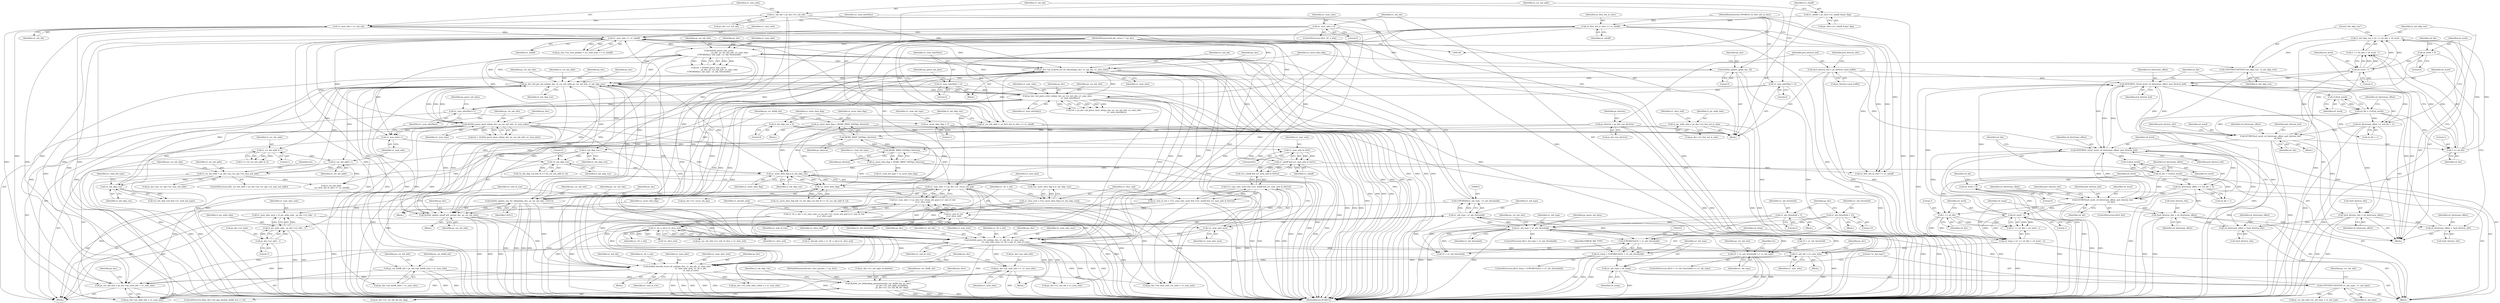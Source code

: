 digraph "0_Android_7950bf47b6944546a0aff11a7184947de9591b51_0@integer" {
"1000328" [label="(Call,ps_cur_deblk_mb = ps_dec->ps_deblk_mbn + u1_num_mbs)"];
"1000325" [label="(Call,u1_num_mbs >> u1_mbaff)"];
"1000254" [label="(Call,u1_num_mbs = u1_mb_idx)"];
"1000249" [label="(Call,u1_mb_idx = ps_dec->u1_mb_idx)"];
"1000756" [label="(Call,ps_dec->pf_mvpred_ref_tfr_nby2mb(ps_dec, u1_mb_idx, u1_num_mbs))"];
"1000680" [label="(Call,ih264d_update_mbaff_left_nnz(ps_dec, ps_cur_mb_info))"];
"1000646" [label="(Call,ih264d_parse_imb_cavlc(\n                                    ps_dec, ps_cur_mb_info, u1_num_mbs,\n (UWORD8)(u1_mb_type - u1_mb_threshold)))"];
"1000411" [label="(Call,ps_dec->pf_get_mb_info(ps_dec, i2_cur_mb_addr, ps_cur_mb_info, i2_mb_skip_run))"];
"1000784" [label="(Call,ih264d_parse_tfr_nmb(ps_dec, u1_mb_idx, u1_num_mbs,\n                                     u1_num_mbs_next, u1_tfr_n_mb, u1_end_of_row))"];
"1000583" [label="(Call,ps_dec->pf_parse_inter_mb(ps_dec, ps_cur_mb_info, u1_num_mbs,\n                                          u1_num_mbsNby2))"];
"1000147" [label="(MethodParameterIn,dec_struct_t * ps_dec)"];
"1000257" [label="(Call,u1_num_mbsNby2 = 0)"];
"1000702" [label="(Call,u1_num_mbsNby2++)"];
"1000760" [label="(Call,u1_num_mbsNby2 = 0)"];
"1000627" [label="(Call,ih264d_parse_ipcm_mb(ps_dec, ps_cur_mb_info, u1_num_mbs))"];
"1000480" [label="(Call,ih264d_update_nnz_for_skipmb(ps_dec, ps_cur_mb_info, CAVLC))"];
"1000815" [label="(Call,u1_mb_idx = u1_num_mbs)"];
"1000812" [label="(Call,u1_num_mbs = 0)"];
"1000798" [label="(Call,ih264d_decode_recon_tfr_nmb(ps_dec, u1_mb_idx, u1_num_mbs,\n                                            u1_num_mbs_next, u1_tfr_n_mb,\n                                            u1_end_of_row))"];
"1000735" [label="(Call,u1_num_mbs == ps_dec->u1_recon_mb_grp)"];
"1000723" [label="(Call,u1_num_mbs & 0x01)"];
"1000700" [label="(Call,u1_num_mbs++)"];
"1000718" [label="(Call,!u1_num_mbs_next)"];
"1000706" [label="(Call,u1_num_mbs_next = i2_pic_wdin_mbs - ps_dec->u2_mbx - 1)"];
"1000708" [label="(Call,i2_pic_wdin_mbs - ps_dec->u2_mbx - 1)"];
"1000162" [label="(Call,i2_pic_wdin_mbs = ps_dec->u2_frm_wd_in_mbs)"];
"1000710" [label="(Call,ps_dec->u2_mbx - 1)"];
"1000745" [label="(Call,u1_tfr_n_mb || u1_slice_end)"];
"1000732" [label="(Call,u1_tfr_n_mb = (u1_num_mbs == ps_dec->u1_recon_mb_grp) || u1_end_of_row\n || u1_slice_end)"];
"1000734" [label="(Call,(u1_num_mbs == ps_dec->u1_recon_mb_grp) || u1_end_of_row\n || u1_slice_end)"];
"1000740" [label="(Call,u1_end_of_row\n || u1_slice_end)"];
"1000715" [label="(Call,u1_end_of_row = (!u1_num_mbs_next) && (!(u1_mbaff && (u1_num_mbs & 0x01))))"];
"1000717" [label="(Call,(!u1_num_mbs_next) && (!(u1_mbaff && (u1_num_mbs & 0x01))))"];
"1000720" [label="(Call,!(u1_mbaff && (u1_num_mbs & 0x01)))"];
"1000721" [label="(Call,u1_mbaff && (u1_num_mbs & 0x01))"];
"1000726" [label="(Call,u1_slice_end = (!(uc_more_data_flag || i2_mb_skip_run)))"];
"1000728" [label="(Call,!(uc_more_data_flag || i2_mb_skip_run))"];
"1000729" [label="(Call,uc_more_data_flag || i2_mb_skip_run)"];
"1000273" [label="(Call,uc_more_data_flag = 1)"];
"1000685" [label="(Call,!uc_more_data_flag)"];
"1000666" [label="(Call,uc_more_data_flag = MORE_RBSP_DATA(ps_bitstrm))"];
"1000668" [label="(Call,MORE_RBSP_DATA(ps_bitstrm))"];
"1000406" [label="(Call,MORE_RBSP_DATA(ps_bitstrm))"];
"1000179" [label="(Call,ps_bitstrm = ps_dec->ps_bitstrm)"];
"1000404" [label="(Call,uc_more_data_flag = MORE_RBSP_DATA(ps_bitstrm))"];
"1000688" [label="(Call,!i2_mb_skip_run)"];
"1000496" [label="(Call,i2_mb_skip_run--)"];
"1000246" [label="(Call,ih264d_update_qp(ps_dec, 0))"];
"1000292" [label="(Call,i2_cur_mb_addr > ps_dec->ps_cur_sps->u2_max_mb_addr)"];
"1000698" [label="(Call,i2_cur_mb_addr++)"];
"1000692" [label="(Call,i2_cur_mb_addr & 1)"];
"1000265" [label="(Call,i2_cur_mb_addr = u2_first_mb_in_slice << u1_mbaff)"];
"1000267" [label="(Call,u2_first_mb_in_slice << u1_mbaff)"];
"1000149" [label="(MethodParameterIn,UWORD16 u2_first_mb_in_slice)"];
"1000260" [label="(Call,u1_mbaff = ps_slice->u1_mbaff_frame_flag)"];
"1000304" [label="(Call,ps_cur_mb_info = ps_dec->ps_nmb_info + u1_num_mbs)"];
"1000791" [label="(Call,ps_dec->ps_nmb_info +=  u1_num_mbs)"];
"1000352" [label="(Call,!i2_mb_skip_run)"];
"1000270" [label="(Call,i2_mb_skip_run = 0)"];
"1000401" [label="(Call,COPYTHECONTEXT(\"mb_skip_run\", i2_mb_skip_run))"];
"1000392" [label="(Call,i2_mb_skip_run = ((1 << u4_ldz) + u4_word - 1))"];
"1000395" [label="(Call,1 << u4_ldz)"];
"1000383" [label="(Call,GETBITS(u4_word, u4_bitstream_offset, pu4_bitstrm_buf,\n                        u4_ldz))"];
"1000377" [label="(Call,u4_word = 0)"];
"1000372" [label="(Call,u4_bitstream_offset += (u4_ldz + 1))"];
"1000368" [label="(Call,u4_ldz = CLZ(u4_word))"];
"1000370" [label="(Call,CLZ(u4_word))"];
"1000364" [label="(Call,NEXTBITS_32(u4_word, u4_bitstream_offset, pu4_bitstrm_buf))"];
"1000545" [label="(Call,u4_word - 1)"];
"1000530" [label="(Call,GETBITS(u4_word, u4_bitstream_offset, pu4_bitstrm_buf,\n                            u4_ldz))"];
"1000525" [label="(Call,u4_word = 0)"];
"1000520" [label="(Call,u4_bitstream_offset += (u4_ldz + 1))"];
"1000516" [label="(Call,u4_ldz = CLZ(u4_word))"];
"1000518" [label="(Call,CLZ(u4_word))"];
"1000512" [label="(Call,NEXTBITS_32(u4_word, u4_bitstream_offset, pu4_bitstrm_buf))"];
"1000398" [label="(Call,u4_word - 1)"];
"1000505" [label="(Call,u4_bitstream_offset = *pu4_bitstrm_ofst)"];
"1000388" [label="(Call,*pu4_bitstrm_ofst = u4_bitstream_offset)"];
"1000535" [label="(Call,*pu4_bitstrm_ofst = u4_bitstream_offset)"];
"1000185" [label="(Call,*pu4_bitstrm_buf = ps_bitstrm->pu4_buffer)"];
"1000358" [label="(Call,u4_bitstream_offset = *pu4_bitstrm_ofst)"];
"1000650" [label="(Call,(UWORD8)(u1_mb_type - u1_mb_threshold))"];
"1000652" [label="(Call,u1_mb_type - u1_mb_threshold)"];
"1000612" [label="(Call,(25 + u1_mb_threshold) == u1_mb_type)"];
"1000570" [label="(Call,u1_mb_type < u1_mb_threshold)"];
"1000561" [label="(Call,COPYTHECONTEXT(\"u1_mb_type\", u1_mb_type))"];
"1000558" [label="(Call,u1_mb_type = u4_temp)"];
"1000549" [label="(Call,u4_temp > (UWORD32)(25 + u1_mb_threshold))"];
"1000539" [label="(Call,u4_temp = ((1 << u4_ldz) + u4_word - 1))"];
"1000542" [label="(Call,1 << u4_ldz)"];
"1000551" [label="(Call,(UWORD32)(25 + u1_mb_threshold))"];
"1000236" [label="(Call,u1_mb_threshold = 23)"];
"1000225" [label="(Call,u1_mb_threshold = 5)"];
"1000422" [label="(Call,ih264d_set_deblocking_parameters(ps_cur_deblk_mb, ps_slice,\n                                             ps_dec->u1_mb_ngbr_availablity,\n                                             ps_dec->u1_cur_mb_fld_dec_flag))"];
"1000786" [label="(Identifier,u1_mb_idx)"];
"1000301" [label="(Identifier,ret)"];
"1000701" [label="(Identifier,u1_num_mbs)"];
"1000698" [label="(Call,i2_cur_mb_addr++)"];
"1000378" [label="(Identifier,u4_word)"];
"1000382" [label="(Block,)"];
"1000496" [label="(Call,i2_mb_skip_run--)"];
"1000257" [label="(Call,u1_num_mbsNby2 = 0)"];
"1000710" [label="(Call,ps_dec->u2_mbx - 1)"];
"1000326" [label="(Identifier,u1_num_mbs)"];
"1000402" [label="(Literal,\"mb_skip_run\")"];
"1000513" [label="(Identifier,u4_word)"];
"1000800" [label="(Identifier,u1_mb_idx)"];
"1000251" [label="(Call,ps_dec->u1_mb_idx)"];
"1000730" [label="(Identifier,uc_more_data_flag)"];
"1000313" [label="(Identifier,ps_dec)"];
"1000690" [label="(Call,0 == (i2_cur_mb_addr & 1))"];
"1000561" [label="(Call,COPYTHECONTEXT(\"u1_mb_type\", u1_mb_type))"];
"1000162" [label="(Call,i2_pic_wdin_mbs = ps_dec->u2_frm_wd_in_mbs)"];
"1000267" [label="(Call,u2_first_mb_in_slice << u1_mbaff)"];
"1000520" [label="(Call,u4_bitstream_offset += (u4_ldz + 1))"];
"1000787" [label="(Identifier,u1_num_mbs)"];
"1000585" [label="(Identifier,ps_cur_mb_info)"];
"1000765" [label="(Identifier,ps_parse_mb_data)"];
"1000483" [label="(Identifier,CAVLC)"];
"1000744" [label="(Identifier,u1_decode_nmb)"];
"1000268" [label="(Identifier,u2_first_mb_in_slice)"];
"1000708" [label="(Call,i2_pic_wdin_mbs - ps_dec->u2_mbx - 1)"];
"1000294" [label="(Call,ps_dec->ps_cur_sps->u2_max_mb_addr)"];
"1000383" [label="(Call,GETBITS(u4_word, u4_bitstream_offset, pu4_bitstrm_buf,\n                        u4_ldz))"];
"1000229" [label="(Block,)"];
"1000649" [label="(Identifier,u1_num_mbs)"];
"1000269" [label="(Identifier,u1_mbaff)"];
"1000547" [label="(Literal,1)"];
"1000255" [label="(Identifier,u1_num_mbs)"];
"1000305" [label="(Identifier,ps_cur_mb_info)"];
"1000566" [label="(Identifier,ps_cur_mb_info)"];
"1000558" [label="(Call,u1_mb_type = u4_temp)"];
"1000684" [label="(Call,!uc_more_data_flag && !i2_mb_skip_run && (0 == (i2_cur_mb_addr & 1)))"];
"1000180" [label="(Identifier,ps_bitstrm)"];
"1000587" [label="(Identifier,u1_num_mbsNby2)"];
"1000517" [label="(Identifier,u4_ldz)"];
"1000740" [label="(Call,u1_end_of_row\n || u1_slice_end)"];
"1000741" [label="(Identifier,u1_end_of_row)"];
"1000370" [label="(Call,CLZ(u4_word))"];
"1000236" [label="(Call,u1_mb_threshold = 23)"];
"1000329" [label="(Identifier,ps_cur_deblk_mb)"];
"1000706" [label="(Call,u1_num_mbs_next = i2_pic_wdin_mbs - ps_dec->u2_mbx - 1)"];
"1000521" [label="(Identifier,u4_bitstream_offset)"];
"1000743" [label="(Call,u1_decode_nmb = u1_tfr_n_mb || u1_slice_end)"];
"1000759" [label="(Identifier,u1_num_mbs)"];
"1000711" [label="(Call,ps_dec->u2_mbx)"];
"1000414" [label="(Identifier,ps_cur_mb_info)"];
"1000416" [label="(ControlStructure,if(ps_dec->u4_app_disable_deblk_frm == 0))"];
"1000798" [label="(Call,ih264d_decode_recon_tfr_nmb(ps_dec, u1_mb_idx, u1_num_mbs,\n                                            u1_num_mbs_next, u1_tfr_n_mb,\n                                            u1_end_of_row))"];
"1000390" [label="(Identifier,pu4_bitstrm_ofst)"];
"1000612" [label="(Call,(25 + u1_mb_threshold) == u1_mb_type)"];
"1000732" [label="(Call,u1_tfr_n_mb = (u1_num_mbs == ps_dec->u1_recon_mb_grp) || u1_end_of_row\n || u1_slice_end)"];
"1000377" [label="(Call,u4_word = 0)"];
"1000404" [label="(Call,uc_more_data_flag = MORE_RBSP_DATA(ps_bitstrm))"];
"1000428" [label="(Call,ps_dec->u1_cur_mb_fld_dec_flag)"];
"1000803" [label="(Identifier,u1_tfr_n_mb)"];
"1000325" [label="(Call,u1_num_mbs >> u1_mbaff)"];
"1000797" [label="(Block,)"];
"1000391" [label="(Identifier,u4_bitstream_offset)"];
"1000292" [label="(Call,i2_cur_mb_addr > ps_dec->ps_cur_sps->u2_max_mb_addr)"];
"1000758" [label="(Identifier,u1_mb_idx)"];
"1000291" [label="(ControlStructure,if(i2_cur_mb_addr > ps_dec->ps_cur_sps->u2_max_mb_addr))"];
"1000681" [label="(Identifier,ps_dec)"];
"1000628" [label="(Identifier,ps_dec)"];
"1000384" [label="(Identifier,u4_word)"];
"1000169" [label="(Identifier,u1_slice_end)"];
"1000481" [label="(Identifier,ps_dec)"];
"1000150" [label="(Block,)"];
"1000805" [label="(Call,ps_dec->u2_total_mbs_coded += u1_num_mbs)"];
"1000543" [label="(Literal,1)"];
"1000351" [label="(Call,(!i2_mb_skip_run) && (!u1_read_mb_type))"];
"1000729" [label="(Call,uc_more_data_flag || i2_mb_skip_run)"];
"1000327" [label="(Identifier,u1_mbaff)"];
"1000506" [label="(Identifier,u4_bitstream_offset)"];
"1000564" [label="(Call,ps_cur_mb_info->u1_mb_type = u1_mb_type)"];
"1000396" [label="(Literal,1)"];
"1000337" [label="(Identifier,ps_cur_mb_info)"];
"1000611" [label="(ControlStructure,if((25 + u1_mb_threshold) == u1_mb_type))"];
"1000778" [label="(Block,)"];
"1000266" [label="(Identifier,i2_cur_mb_addr)"];
"1000784" [label="(Call,ih264d_parse_tfr_nmb(ps_dec, u1_mb_idx, u1_num_mbs,\n                                     u1_num_mbs_next, u1_tfr_n_mb, u1_end_of_row))"];
"1000551" [label="(Call,(UWORD32)(25 + u1_mb_threshold))"];
"1000746" [label="(Identifier,u1_tfr_n_mb)"];
"1000621" [label="(Identifier,ps_cur_mb_info)"];
"1000737" [label="(Call,ps_dec->u1_recon_mb_grp)"];
"1000723" [label="(Call,u1_num_mbs & 0x01)"];
"1000818" [label="(Call,ps_dec->u1_mb_idx = u1_num_mbs)"];
"1000654" [label="(Identifier,u1_mb_threshold)"];
"1000395" [label="(Call,1 << u4_ldz)"];
"1000248" [label="(Literal,0)"];
"1000280" [label="(Call,!u1_slice_end)"];
"1000306" [label="(Call,ps_dec->ps_nmb_info + u1_num_mbs)"];
"1000718" [label="(Call,!u1_num_mbs_next)"];
"1000627" [label="(Call,ih264d_parse_ipcm_mb(ps_dec, ps_cur_mb_info, u1_num_mbs))"];
"1000355" [label="(Identifier,u1_read_mb_type)"];
"1000540" [label="(Identifier,u4_temp)"];
"1000692" [label="(Call,i2_cur_mb_addr & 1)"];
"1000226" [label="(Identifier,u1_mb_threshold)"];
"1000534" [label="(Identifier,u4_ldz)"];
"1000282" [label="(Block,)"];
"1000699" [label="(Identifier,i2_cur_mb_addr)"];
"1000385" [label="(Identifier,u4_bitstream_offset)"];
"1000716" [label="(Identifier,u1_end_of_row)"];
"1000789" [label="(Identifier,u1_tfr_n_mb)"];
"1000415" [label="(Identifier,i2_mb_skip_run)"];
"1000519" [label="(Identifier,u4_word)"];
"1000413" [label="(Identifier,i2_cur_mb_addr)"];
"1000820" [label="(Identifier,ps_dec)"];
"1000685" [label="(Call,!uc_more_data_flag)"];
"1000505" [label="(Call,u4_bitstream_offset = *pu4_bitstrm_ofst)"];
"1000714" [label="(Literal,1)"];
"1000273" [label="(Call,uc_more_data_flag = 1)"];
"1000526" [label="(Identifier,u4_word)"];
"1000181" [label="(Call,ps_dec->ps_bitstrm)"];
"1000562" [label="(Literal,\"u1_mb_type\")"];
"1000304" [label="(Call,ps_cur_mb_info = ps_dec->ps_nmb_info + u1_num_mbs)"];
"1000538" [label="(Identifier,u4_bitstream_offset)"];
"1000179" [label="(Call,ps_bitstrm = ps_dec->ps_bitstrm)"];
"1000801" [label="(Identifier,u1_num_mbs)"];
"1000366" [label="(Identifier,u4_bitstream_offset)"];
"1000227" [label="(Literal,5)"];
"1000703" [label="(Identifier,u1_num_mbsNby2)"];
"1000422" [label="(Call,ih264d_set_deblocking_parameters(ps_cur_deblk_mb, ps_slice,\n                                             ps_dec->u1_mb_ngbr_availablity,\n                                             ps_dec->u1_cur_mb_fld_dec_flag))"];
"1000525" [label="(Call,u4_word = 0)"];
"1000757" [label="(Identifier,ps_dec)"];
"1000727" [label="(Identifier,u1_slice_end)"];
"1000810" [label="(ControlStructure,if(u1_tfr_n_mb))"];
"1000728" [label="(Call,!(uc_more_data_flag || i2_mb_skip_run))"];
"1000735" [label="(Call,u1_num_mbs == ps_dec->u1_recon_mb_grp)"];
"1000736" [label="(Identifier,u1_num_mbs)"];
"1000691" [label="(Literal,0)"];
"1000652" [label="(Call,u1_mb_type - u1_mb_threshold)"];
"1000537" [label="(Identifier,pu4_bitstrm_ofst)"];
"1000533" [label="(Identifier,pu4_bitstrm_buf)"];
"1000388" [label="(Call,*pu4_bitstrm_ofst = u4_bitstream_offset)"];
"1000389" [label="(Call,*pu4_bitstrm_ofst)"];
"1000680" [label="(Call,ih264d_update_mbaff_left_nnz(ps_dec, ps_cur_mb_info))"];
"1000330" [label="(Call,ps_dec->ps_deblk_mbn + u1_num_mbs)"];
"1000559" [label="(Identifier,u1_mb_type)"];
"1000725" [label="(Literal,0x01)"];
"1000381" [label="(Identifier,u4_ldz)"];
"1000482" [label="(Identifier,ps_cur_mb_info)"];
"1000386" [label="(Identifier,pu4_bitstrm_buf)"];
"1000586" [label="(Identifier,u1_num_mbs)"];
"1000406" [label="(Call,MORE_RBSP_DATA(ps_bitstrm))"];
"1000408" [label="(Call,u1_read_mb_type = uc_more_data_flag)"];
"1000164" [label="(Call,ps_dec->u2_frm_wd_in_mbs)"];
"1000804" [label="(Identifier,u1_end_of_row)"];
"1000261" [label="(Identifier,u1_mbaff)"];
"1000541" [label="(Call,(1 << u4_ldz) + u4_word - 1)"];
"1000516" [label="(Call,u4_ldz = CLZ(u4_word))"];
"1000733" [label="(Identifier,u1_tfr_n_mb)"];
"1000397" [label="(Identifier,u4_ldz)"];
"1000791" [label="(Call,ps_dec->ps_nmb_info +=  u1_num_mbs)"];
"1000724" [label="(Identifier,u1_num_mbs)"];
"1000648" [label="(Identifier,ps_cur_mb_info)"];
"1000225" [label="(Call,u1_mb_threshold = 5)"];
"1000814" [label="(Literal,0)"];
"1000807" [label="(Identifier,ps_dec)"];
"1000577" [label="(Identifier,ps_cur_mb_info)"];
"1000432" [label="(Identifier,i2_mb_skip_run)"];
"1000581" [label="(Call,ret = ps_dec->pf_parse_inter_mb(ps_dec, ps_cur_mb_info, u1_num_mbs,\n                                          u1_num_mbsNby2))"];
"1000687" [label="(Call,!i2_mb_skip_run && (0 == (i2_cur_mb_addr & 1)))"];
"1000400" [label="(Literal,1)"];
"1000783" [label="(Block,)"];
"1000666" [label="(Call,uc_more_data_flag = MORE_RBSP_DATA(ps_bitstrm))"];
"1000371" [label="(Identifier,u4_word)"];
"1000653" [label="(Identifier,u1_mb_type)"];
"1000795" [label="(Identifier,u1_num_mbs)"];
"1000571" [label="(Identifier,u1_mb_type)"];
"1000686" [label="(Identifier,uc_more_data_flag)"];
"1000536" [label="(Call,*pu4_bitstrm_ofst)"];
"1000668" [label="(Call,MORE_RBSP_DATA(ps_bitstrm))"];
"1000747" [label="(Identifier,u1_slice_end)"];
"1000616" [label="(Identifier,u1_mb_type)"];
"1000387" [label="(Identifier,u4_ldz)"];
"1000148" [label="(MethodParameterIn,dec_slice_params_t * ps_slice)"];
"1000321" [label="(Call,ps_dec->u4_num_pmbair = (u1_num_mbs >> u1_mbaff))"];
"1000785" [label="(Identifier,ps_dec)"];
"1000328" [label="(Call,ps_cur_deblk_mb = ps_dec->ps_deblk_mbn + u1_num_mbs)"];
"1000702" [label="(Call,u1_num_mbsNby2++)"];
"1000693" [label="(Identifier,i2_cur_mb_addr)"];
"1000707" [label="(Identifier,u1_num_mbs_next)"];
"1000742" [label="(Identifier,u1_slice_end)"];
"1000392" [label="(Call,i2_mb_skip_run = ((1 << u4_ldz) + u4_word - 1))"];
"1000715" [label="(Call,u1_end_of_row = (!u1_num_mbs_next) && (!(u1_mbaff && (u1_num_mbs & 0x01))))"];
"1000812" [label="(Call,u1_num_mbs = 0)"];
"1000374" [label="(Call,u4_ldz + 1)"];
"1000272" [label="(Literal,0)"];
"1000667" [label="(Identifier,uc_more_data_flag)"];
"1000682" [label="(Identifier,ps_cur_mb_info)"];
"1000373" [label="(Identifier,u4_bitstream_offset)"];
"1000262" [label="(Call,ps_slice->u1_mbaff_frame_flag)"];
"1000788" [label="(Identifier,u1_num_mbs_next)"];
"1000259" [label="(Literal,0)"];
"1000379" [label="(Literal,0)"];
"1000360" [label="(Call,*pu4_bitstrm_ofst)"];
"1000237" [label="(Identifier,u1_mb_threshold)"];
"1000260" [label="(Call,u1_mbaff = ps_slice->u1_mbaff_frame_flag)"];
"1000411" [label="(Call,ps_dec->pf_get_mb_info(ps_dec, i2_cur_mb_addr, ps_cur_mb_info, i2_mb_skip_run))"];
"1000425" [label="(Call,ps_dec->u1_mb_ngbr_availablity)"];
"1000518" [label="(Call,CLZ(u4_word))"];
"1000539" [label="(Call,u4_temp = ((1 << u4_ldz) + u4_word - 1))"];
"1000433" [label="(Block,)"];
"1000646" [label="(Call,ih264d_parse_imb_cavlc(\n                                    ps_dec, ps_cur_mb_info, u1_num_mbs,\n (UWORD8)(u1_mb_type - u1_mb_threshold)))"];
"1000792" [label="(Call,ps_dec->ps_nmb_info)"];
"1000423" [label="(Identifier,ps_cur_deblk_mb)"];
"1000645" [label="(Identifier,ret)"];
"1000497" [label="(Identifier,i2_mb_skip_run)"];
"1000163" [label="(Identifier,i2_pic_wdin_mbs)"];
"1000246" [label="(Call,ih264d_update_qp(ps_dec, 0))"];
"1000514" [label="(Identifier,u4_bitstream_offset)"];
"1000192" [label="(Identifier,pu4_bitstrm_ofst)"];
"1000399" [label="(Identifier,u4_word)"];
"1000254" [label="(Call,u1_num_mbs = u1_mb_idx)"];
"1000250" [label="(Identifier,u1_mb_idx)"];
"1000412" [label="(Identifier,ps_dec)"];
"1000247" [label="(Identifier,ps_dec)"];
"1000530" [label="(Call,GETBITS(u4_word, u4_bitstream_offset, pu4_bitstrm_buf,\n                            u4_ldz))"];
"1000353" [label="(Identifier,i2_mb_skip_run)"];
"1000544" [label="(Identifier,u4_ldz)"];
"1000499" [label="(Block,)"];
"1000583" [label="(Call,ps_dec->pf_parse_inter_mb(ps_dec, ps_cur_mb_info, u1_num_mbs,\n                                          u1_num_mbsNby2))"];
"1000398" [label="(Call,u4_word - 1)"];
"1000722" [label="(Identifier,u1_mbaff)"];
"1000271" [label="(Identifier,i2_mb_skip_run)"];
"1000372" [label="(Call,u4_bitstream_offset += (u4_ldz + 1))"];
"1000756" [label="(Call,ps_dec->pf_mvpred_ref_tfr_nby2mb(ps_dec, u1_mb_idx, u1_num_mbs))"];
"1000679" [label="(Block,)"];
"1000700" [label="(Call,u1_num_mbs++)"];
"1000569" [label="(ControlStructure,if(u1_mb_type < u1_mb_threshold))"];
"1000352" [label="(Call,!i2_mb_skip_run)"];
"1000187" [label="(Call,ps_bitstrm->pu4_buffer)"];
"1000721" [label="(Call,u1_mbaff && (u1_num_mbs & 0x01))"];
"1000748" [label="(Call,ps_cur_mb_info->u1_end_of_slice = u1_slice_end)"];
"1000755" [label="(Block,)"];
"1000480" [label="(Call,ih264d_update_nnz_for_skipmb(ps_dec, ps_cur_mb_info, CAVLC))"];
"1000549" [label="(Call,u4_temp > (UWORD32)(25 + u1_mb_threshold))"];
"1000570" [label="(Call,u1_mb_type < u1_mb_threshold)"];
"1000688" [label="(Call,!i2_mb_skip_run)"];
"1000717" [label="(Call,(!u1_num_mbs_next) && (!(u1_mbaff && (u1_num_mbs & 0x01))))"];
"1000647" [label="(Identifier,ps_dec)"];
"1000793" [label="(Identifier,ps_dec)"];
"1000277" [label="(Identifier,u1_read_mb_type)"];
"1000218" [label="(Block,)"];
"1000275" [label="(Literal,1)"];
"1000369" [label="(Identifier,u4_ldz)"];
"1000815" [label="(Call,u1_mb_idx = u1_num_mbs)"];
"1000365" [label="(Identifier,u4_word)"];
"1000258" [label="(Identifier,u1_num_mbsNby2)"];
"1000507" [label="(Call,*pu4_bitstrm_ofst)"];
"1000731" [label="(Identifier,i2_mb_skip_run)"];
"1000311" [label="(Call,ps_dec->u4_num_mbs_cur_nmb = u1_num_mbs)"];
"1000625" [label="(Call,ret = ih264d_parse_ipcm_mb(ps_dec, ps_cur_mb_info, u1_num_mbs))"];
"1000368" [label="(Call,u4_ldz = CLZ(u4_word))"];
"1000563" [label="(Identifier,u1_mb_type)"];
"1000238" [label="(Literal,23)"];
"1000293" [label="(Identifier,i2_cur_mb_addr)"];
"1000249" [label="(Call,u1_mb_idx = ps_dec->u1_mb_idx)"];
"1000515" [label="(Identifier,pu4_bitstrm_buf)"];
"1000529" [label="(Identifier,u4_ldz)"];
"1000185" [label="(Call,*pu4_bitstrm_buf = ps_bitstrm->pu4_buffer)"];
"1000527" [label="(Literal,0)"];
"1000650" [label="(Call,(UWORD8)(u1_mb_type - u1_mb_threshold))"];
"1000550" [label="(Identifier,u4_temp)"];
"1000790" [label="(Identifier,u1_end_of_row)"];
"1000720" [label="(Call,!(u1_mbaff && (u1_num_mbs & 0x01)))"];
"1000358" [label="(Call,u4_bitstream_offset = *pu4_bitstrm_ofst)"];
"1000572" [label="(Identifier,u1_mb_threshold)"];
"1000672" [label="(Identifier,ps_cur_deblk_mb)"];
"1000265" [label="(Call,i2_cur_mb_addr = u2_first_mb_in_slice << u1_mbaff)"];
"1000356" [label="(Block,)"];
"1000487" [label="(Identifier,ps_cur_mb_info)"];
"1000424" [label="(Identifier,ps_slice)"];
"1000694" [label="(Literal,1)"];
"1000553" [label="(Call,25 + u1_mb_threshold)"];
"1000836" [label="(Call,u2_first_mb_in_slice << u1_mbaff)"];
"1000760" [label="(Call,u1_num_mbsNby2 = 0)"];
"1000419" [label="(Identifier,ps_dec)"];
"1000705" [label="(Identifier,ps_parse_mb_data)"];
"1000761" [label="(Identifier,u1_num_mbsNby2)"];
"1000817" [label="(Identifier,u1_num_mbs)"];
"1000802" [label="(Identifier,u1_num_mbs_next)"];
"1000407" [label="(Identifier,ps_bitstrm)"];
"1000745" [label="(Call,u1_tfr_n_mb || u1_slice_end)"];
"1000147" [label="(MethodParameterIn,dec_struct_t * ps_dec)"];
"1000512" [label="(Call,NEXTBITS_32(u4_word, u4_bitstream_offset, pu4_bitstrm_buf))"];
"1000270" [label="(Call,i2_mb_skip_run = 0)"];
"1000531" [label="(Identifier,u4_word)"];
"1000503" [label="(Block,)"];
"1000813" [label="(Identifier,u1_num_mbs)"];
"1000603" [label="(Identifier,ps_parse_mb_data)"];
"1000799" [label="(Identifier,ps_dec)"];
"1000409" [label="(Identifier,u1_read_mb_type)"];
"1000542" [label="(Call,1 << u4_ldz)"];
"1000274" [label="(Identifier,uc_more_data_flag)"];
"1000403" [label="(Identifier,i2_mb_skip_run)"];
"1000841" [label="(MethodReturn,WORD32)"];
"1000256" [label="(Identifier,u1_mb_idx)"];
"1000689" [label="(Identifier,i2_mb_skip_run)"];
"1000394" [label="(Call,(1 << u4_ldz) + u4_word - 1)"];
"1000393" [label="(Identifier,i2_mb_skip_run)"];
"1000528" [label="(ControlStructure,if(u4_ldz))"];
"1000401" [label="(Call,COPYTHECONTEXT(\"mb_skip_run\", i2_mb_skip_run))"];
"1000359" [label="(Identifier,u4_bitstream_offset)"];
"1000560" [label="(Identifier,u4_temp)"];
"1000719" [label="(Identifier,u1_num_mbs_next)"];
"1000734" [label="(Call,(u1_num_mbs == ps_dec->u1_recon_mb_grp) || u1_end_of_row\n || u1_slice_end)"];
"1000545" [label="(Call,u4_word - 1)"];
"1000629" [label="(Identifier,ps_cur_mb_info)"];
"1000557" [label="(Identifier,ERROR_MB_TYPE)"];
"1000535" [label="(Call,*pu4_bitstrm_ofst = u4_bitstream_offset)"];
"1000546" [label="(Identifier,u4_word)"];
"1000644" [label="(Call,ret = ih264d_parse_imb_cavlc(\n                                    ps_dec, ps_cur_mb_info, u1_num_mbs,\n (UWORD8)(u1_mb_type - u1_mb_threshold)))"];
"1000709" [label="(Identifier,i2_pic_wdin_mbs)"];
"1000186" [label="(Identifier,pu4_bitstrm_buf)"];
"1000834" [label="(Call,i2_cur_mb_addr\n - (u2_first_mb_in_slice << u1_mbaff))"];
"1000669" [label="(Identifier,ps_bitstrm)"];
"1000405" [label="(Identifier,uc_more_data_flag)"];
"1000241" [label="(Identifier,ps_dec)"];
"1000613" [label="(Call,25 + u1_mb_threshold)"];
"1000584" [label="(Identifier,ps_dec)"];
"1000149" [label="(MethodParameterIn,UWORD16 u2_first_mb_in_slice)"];
"1000726" [label="(Call,u1_slice_end = (!(uc_more_data_flag || i2_mb_skip_run)))"];
"1000548" [label="(ControlStructure,if(u4_temp > (UWORD32)(25 + u1_mb_threshold)))"];
"1000816" [label="(Identifier,u1_mb_idx)"];
"1000367" [label="(Identifier,pu4_bitstrm_buf)"];
"1000532" [label="(Identifier,u4_bitstream_offset)"];
"1000762" [label="(Literal,0)"];
"1000630" [label="(Identifier,u1_num_mbs)"];
"1000522" [label="(Call,u4_ldz + 1)"];
"1000364" [label="(Call,NEXTBITS_32(u4_word, u4_bitstream_offset, pu4_bitstrm_buf))"];
"1000328" -> "1000282"  [label="AST: "];
"1000328" -> "1000330"  [label="CFG: "];
"1000329" -> "1000328"  [label="AST: "];
"1000330" -> "1000328"  [label="AST: "];
"1000337" -> "1000328"  [label="CFG: "];
"1000328" -> "1000841"  [label="DDG: "];
"1000328" -> "1000841"  [label="DDG: "];
"1000325" -> "1000328"  [label="DDG: "];
"1000328" -> "1000422"  [label="DDG: "];
"1000325" -> "1000321"  [label="AST: "];
"1000325" -> "1000327"  [label="CFG: "];
"1000326" -> "1000325"  [label="AST: "];
"1000327" -> "1000325"  [label="AST: "];
"1000321" -> "1000325"  [label="CFG: "];
"1000325" -> "1000841"  [label="DDG: "];
"1000325" -> "1000321"  [label="DDG: "];
"1000325" -> "1000321"  [label="DDG: "];
"1000254" -> "1000325"  [label="DDG: "];
"1000756" -> "1000325"  [label="DDG: "];
"1000735" -> "1000325"  [label="DDG: "];
"1000812" -> "1000325"  [label="DDG: "];
"1000798" -> "1000325"  [label="DDG: "];
"1000784" -> "1000325"  [label="DDG: "];
"1000267" -> "1000325"  [label="DDG: "];
"1000721" -> "1000325"  [label="DDG: "];
"1000325" -> "1000330"  [label="DDG: "];
"1000325" -> "1000583"  [label="DDG: "];
"1000325" -> "1000627"  [label="DDG: "];
"1000325" -> "1000646"  [label="DDG: "];
"1000325" -> "1000700"  [label="DDG: "];
"1000325" -> "1000721"  [label="DDG: "];
"1000325" -> "1000836"  [label="DDG: "];
"1000254" -> "1000150"  [label="AST: "];
"1000254" -> "1000256"  [label="CFG: "];
"1000255" -> "1000254"  [label="AST: "];
"1000256" -> "1000254"  [label="AST: "];
"1000258" -> "1000254"  [label="CFG: "];
"1000254" -> "1000841"  [label="DDG: "];
"1000254" -> "1000841"  [label="DDG: "];
"1000249" -> "1000254"  [label="DDG: "];
"1000254" -> "1000304"  [label="DDG: "];
"1000254" -> "1000306"  [label="DDG: "];
"1000254" -> "1000311"  [label="DDG: "];
"1000249" -> "1000150"  [label="AST: "];
"1000249" -> "1000251"  [label="CFG: "];
"1000250" -> "1000249"  [label="AST: "];
"1000251" -> "1000249"  [label="AST: "];
"1000255" -> "1000249"  [label="CFG: "];
"1000249" -> "1000841"  [label="DDG: "];
"1000249" -> "1000756"  [label="DDG: "];
"1000249" -> "1000784"  [label="DDG: "];
"1000249" -> "1000798"  [label="DDG: "];
"1000756" -> "1000755"  [label="AST: "];
"1000756" -> "1000759"  [label="CFG: "];
"1000757" -> "1000756"  [label="AST: "];
"1000758" -> "1000756"  [label="AST: "];
"1000759" -> "1000756"  [label="AST: "];
"1000761" -> "1000756"  [label="CFG: "];
"1000756" -> "1000841"  [label="DDG: "];
"1000756" -> "1000841"  [label="DDG: "];
"1000756" -> "1000841"  [label="DDG: "];
"1000756" -> "1000841"  [label="DDG: "];
"1000756" -> "1000304"  [label="DDG: "];
"1000756" -> "1000306"  [label="DDG: "];
"1000756" -> "1000311"  [label="DDG: "];
"1000756" -> "1000411"  [label="DDG: "];
"1000680" -> "1000756"  [label="DDG: "];
"1000646" -> "1000756"  [label="DDG: "];
"1000583" -> "1000756"  [label="DDG: "];
"1000627" -> "1000756"  [label="DDG: "];
"1000480" -> "1000756"  [label="DDG: "];
"1000147" -> "1000756"  [label="DDG: "];
"1000815" -> "1000756"  [label="DDG: "];
"1000735" -> "1000756"  [label="DDG: "];
"1000756" -> "1000784"  [label="DDG: "];
"1000756" -> "1000784"  [label="DDG: "];
"1000756" -> "1000784"  [label="DDG: "];
"1000756" -> "1000798"  [label="DDG: "];
"1000756" -> "1000798"  [label="DDG: "];
"1000756" -> "1000798"  [label="DDG: "];
"1000680" -> "1000679"  [label="AST: "];
"1000680" -> "1000682"  [label="CFG: "];
"1000681" -> "1000680"  [label="AST: "];
"1000682" -> "1000680"  [label="AST: "];
"1000686" -> "1000680"  [label="CFG: "];
"1000680" -> "1000841"  [label="DDG: "];
"1000680" -> "1000841"  [label="DDG: "];
"1000680" -> "1000841"  [label="DDG: "];
"1000680" -> "1000411"  [label="DDG: "];
"1000646" -> "1000680"  [label="DDG: "];
"1000646" -> "1000680"  [label="DDG: "];
"1000583" -> "1000680"  [label="DDG: "];
"1000583" -> "1000680"  [label="DDG: "];
"1000627" -> "1000680"  [label="DDG: "];
"1000627" -> "1000680"  [label="DDG: "];
"1000480" -> "1000680"  [label="DDG: "];
"1000480" -> "1000680"  [label="DDG: "];
"1000147" -> "1000680"  [label="DDG: "];
"1000680" -> "1000784"  [label="DDG: "];
"1000680" -> "1000798"  [label="DDG: "];
"1000646" -> "1000644"  [label="AST: "];
"1000646" -> "1000650"  [label="CFG: "];
"1000647" -> "1000646"  [label="AST: "];
"1000648" -> "1000646"  [label="AST: "];
"1000649" -> "1000646"  [label="AST: "];
"1000650" -> "1000646"  [label="AST: "];
"1000644" -> "1000646"  [label="CFG: "];
"1000646" -> "1000841"  [label="DDG: "];
"1000646" -> "1000841"  [label="DDG: "];
"1000646" -> "1000841"  [label="DDG: "];
"1000646" -> "1000841"  [label="DDG: "];
"1000646" -> "1000411"  [label="DDG: "];
"1000646" -> "1000644"  [label="DDG: "];
"1000646" -> "1000644"  [label="DDG: "];
"1000646" -> "1000644"  [label="DDG: "];
"1000646" -> "1000644"  [label="DDG: "];
"1000411" -> "1000646"  [label="DDG: "];
"1000411" -> "1000646"  [label="DDG: "];
"1000147" -> "1000646"  [label="DDG: "];
"1000650" -> "1000646"  [label="DDG: "];
"1000646" -> "1000700"  [label="DDG: "];
"1000646" -> "1000784"  [label="DDG: "];
"1000646" -> "1000798"  [label="DDG: "];
"1000411" -> "1000282"  [label="AST: "];
"1000411" -> "1000415"  [label="CFG: "];
"1000412" -> "1000411"  [label="AST: "];
"1000413" -> "1000411"  [label="AST: "];
"1000414" -> "1000411"  [label="AST: "];
"1000415" -> "1000411"  [label="AST: "];
"1000419" -> "1000411"  [label="CFG: "];
"1000411" -> "1000841"  [label="DDG: "];
"1000411" -> "1000841"  [label="DDG: "];
"1000411" -> "1000841"  [label="DDG: "];
"1000411" -> "1000841"  [label="DDG: "];
"1000411" -> "1000841"  [label="DDG: "];
"1000784" -> "1000411"  [label="DDG: "];
"1000583" -> "1000411"  [label="DDG: "];
"1000627" -> "1000411"  [label="DDG: "];
"1000798" -> "1000411"  [label="DDG: "];
"1000480" -> "1000411"  [label="DDG: "];
"1000246" -> "1000411"  [label="DDG: "];
"1000147" -> "1000411"  [label="DDG: "];
"1000292" -> "1000411"  [label="DDG: "];
"1000304" -> "1000411"  [label="DDG: "];
"1000352" -> "1000411"  [label="DDG: "];
"1000401" -> "1000411"  [label="DDG: "];
"1000411" -> "1000480"  [label="DDG: "];
"1000411" -> "1000480"  [label="DDG: "];
"1000411" -> "1000496"  [label="DDG: "];
"1000411" -> "1000583"  [label="DDG: "];
"1000411" -> "1000583"  [label="DDG: "];
"1000411" -> "1000627"  [label="DDG: "];
"1000411" -> "1000627"  [label="DDG: "];
"1000411" -> "1000688"  [label="DDG: "];
"1000411" -> "1000692"  [label="DDG: "];
"1000411" -> "1000698"  [label="DDG: "];
"1000411" -> "1000729"  [label="DDG: "];
"1000784" -> "1000783"  [label="AST: "];
"1000784" -> "1000790"  [label="CFG: "];
"1000785" -> "1000784"  [label="AST: "];
"1000786" -> "1000784"  [label="AST: "];
"1000787" -> "1000784"  [label="AST: "];
"1000788" -> "1000784"  [label="AST: "];
"1000789" -> "1000784"  [label="AST: "];
"1000790" -> "1000784"  [label="AST: "];
"1000793" -> "1000784"  [label="CFG: "];
"1000784" -> "1000841"  [label="DDG: "];
"1000784" -> "1000841"  [label="DDG: "];
"1000784" -> "1000841"  [label="DDG: "];
"1000784" -> "1000841"  [label="DDG: "];
"1000784" -> "1000841"  [label="DDG: "];
"1000784" -> "1000304"  [label="DDG: "];
"1000784" -> "1000306"  [label="DDG: "];
"1000784" -> "1000311"  [label="DDG: "];
"1000583" -> "1000784"  [label="DDG: "];
"1000627" -> "1000784"  [label="DDG: "];
"1000480" -> "1000784"  [label="DDG: "];
"1000147" -> "1000784"  [label="DDG: "];
"1000815" -> "1000784"  [label="DDG: "];
"1000735" -> "1000784"  [label="DDG: "];
"1000718" -> "1000784"  [label="DDG: "];
"1000745" -> "1000784"  [label="DDG: "];
"1000715" -> "1000784"  [label="DDG: "];
"1000740" -> "1000784"  [label="DDG: "];
"1000784" -> "1000791"  [label="DDG: "];
"1000784" -> "1000805"  [label="DDG: "];
"1000784" -> "1000815"  [label="DDG: "];
"1000784" -> "1000818"  [label="DDG: "];
"1000583" -> "1000581"  [label="AST: "];
"1000583" -> "1000587"  [label="CFG: "];
"1000584" -> "1000583"  [label="AST: "];
"1000585" -> "1000583"  [label="AST: "];
"1000586" -> "1000583"  [label="AST: "];
"1000587" -> "1000583"  [label="AST: "];
"1000581" -> "1000583"  [label="CFG: "];
"1000583" -> "1000841"  [label="DDG: "];
"1000583" -> "1000841"  [label="DDG: "];
"1000583" -> "1000841"  [label="DDG: "];
"1000583" -> "1000841"  [label="DDG: "];
"1000583" -> "1000581"  [label="DDG: "];
"1000583" -> "1000581"  [label="DDG: "];
"1000583" -> "1000581"  [label="DDG: "];
"1000583" -> "1000581"  [label="DDG: "];
"1000147" -> "1000583"  [label="DDG: "];
"1000257" -> "1000583"  [label="DDG: "];
"1000702" -> "1000583"  [label="DDG: "];
"1000760" -> "1000583"  [label="DDG: "];
"1000583" -> "1000700"  [label="DDG: "];
"1000583" -> "1000702"  [label="DDG: "];
"1000583" -> "1000798"  [label="DDG: "];
"1000147" -> "1000146"  [label="AST: "];
"1000147" -> "1000841"  [label="DDG: "];
"1000147" -> "1000246"  [label="DDG: "];
"1000147" -> "1000480"  [label="DDG: "];
"1000147" -> "1000627"  [label="DDG: "];
"1000147" -> "1000798"  [label="DDG: "];
"1000257" -> "1000150"  [label="AST: "];
"1000257" -> "1000259"  [label="CFG: "];
"1000258" -> "1000257"  [label="AST: "];
"1000259" -> "1000257"  [label="AST: "];
"1000261" -> "1000257"  [label="CFG: "];
"1000257" -> "1000841"  [label="DDG: "];
"1000257" -> "1000702"  [label="DDG: "];
"1000702" -> "1000282"  [label="AST: "];
"1000702" -> "1000703"  [label="CFG: "];
"1000703" -> "1000702"  [label="AST: "];
"1000705" -> "1000702"  [label="CFG: "];
"1000702" -> "1000841"  [label="DDG: "];
"1000760" -> "1000702"  [label="DDG: "];
"1000760" -> "1000755"  [label="AST: "];
"1000760" -> "1000762"  [label="CFG: "];
"1000761" -> "1000760"  [label="AST: "];
"1000762" -> "1000760"  [label="AST: "];
"1000765" -> "1000760"  [label="CFG: "];
"1000760" -> "1000841"  [label="DDG: "];
"1000627" -> "1000625"  [label="AST: "];
"1000627" -> "1000630"  [label="CFG: "];
"1000628" -> "1000627"  [label="AST: "];
"1000629" -> "1000627"  [label="AST: "];
"1000630" -> "1000627"  [label="AST: "];
"1000625" -> "1000627"  [label="CFG: "];
"1000627" -> "1000841"  [label="DDG: "];
"1000627" -> "1000841"  [label="DDG: "];
"1000627" -> "1000841"  [label="DDG: "];
"1000627" -> "1000625"  [label="DDG: "];
"1000627" -> "1000625"  [label="DDG: "];
"1000627" -> "1000625"  [label="DDG: "];
"1000627" -> "1000700"  [label="DDG: "];
"1000627" -> "1000798"  [label="DDG: "];
"1000480" -> "1000433"  [label="AST: "];
"1000480" -> "1000483"  [label="CFG: "];
"1000481" -> "1000480"  [label="AST: "];
"1000482" -> "1000480"  [label="AST: "];
"1000483" -> "1000480"  [label="AST: "];
"1000487" -> "1000480"  [label="CFG: "];
"1000480" -> "1000841"  [label="DDG: "];
"1000480" -> "1000841"  [label="DDG: "];
"1000480" -> "1000841"  [label="DDG: "];
"1000480" -> "1000841"  [label="DDG: "];
"1000480" -> "1000798"  [label="DDG: "];
"1000815" -> "1000778"  [label="AST: "];
"1000815" -> "1000817"  [label="CFG: "];
"1000816" -> "1000815"  [label="AST: "];
"1000817" -> "1000815"  [label="AST: "];
"1000820" -> "1000815"  [label="CFG: "];
"1000815" -> "1000841"  [label="DDG: "];
"1000815" -> "1000798"  [label="DDG: "];
"1000812" -> "1000815"  [label="DDG: "];
"1000798" -> "1000815"  [label="DDG: "];
"1000812" -> "1000810"  [label="AST: "];
"1000812" -> "1000814"  [label="CFG: "];
"1000813" -> "1000812"  [label="AST: "];
"1000814" -> "1000812"  [label="AST: "];
"1000816" -> "1000812"  [label="CFG: "];
"1000812" -> "1000304"  [label="DDG: "];
"1000812" -> "1000306"  [label="DDG: "];
"1000812" -> "1000311"  [label="DDG: "];
"1000812" -> "1000818"  [label="DDG: "];
"1000798" -> "1000797"  [label="AST: "];
"1000798" -> "1000804"  [label="CFG: "];
"1000799" -> "1000798"  [label="AST: "];
"1000800" -> "1000798"  [label="AST: "];
"1000801" -> "1000798"  [label="AST: "];
"1000802" -> "1000798"  [label="AST: "];
"1000803" -> "1000798"  [label="AST: "];
"1000804" -> "1000798"  [label="AST: "];
"1000807" -> "1000798"  [label="CFG: "];
"1000798" -> "1000841"  [label="DDG: "];
"1000798" -> "1000841"  [label="DDG: "];
"1000798" -> "1000841"  [label="DDG: "];
"1000798" -> "1000841"  [label="DDG: "];
"1000798" -> "1000841"  [label="DDG: "];
"1000798" -> "1000304"  [label="DDG: "];
"1000798" -> "1000306"  [label="DDG: "];
"1000798" -> "1000311"  [label="DDG: "];
"1000735" -> "1000798"  [label="DDG: "];
"1000718" -> "1000798"  [label="DDG: "];
"1000745" -> "1000798"  [label="DDG: "];
"1000715" -> "1000798"  [label="DDG: "];
"1000740" -> "1000798"  [label="DDG: "];
"1000798" -> "1000805"  [label="DDG: "];
"1000798" -> "1000818"  [label="DDG: "];
"1000735" -> "1000734"  [label="AST: "];
"1000735" -> "1000737"  [label="CFG: "];
"1000736" -> "1000735"  [label="AST: "];
"1000737" -> "1000735"  [label="AST: "];
"1000741" -> "1000735"  [label="CFG: "];
"1000734" -> "1000735"  [label="CFG: "];
"1000735" -> "1000841"  [label="DDG: "];
"1000735" -> "1000841"  [label="DDG: "];
"1000735" -> "1000304"  [label="DDG: "];
"1000735" -> "1000306"  [label="DDG: "];
"1000735" -> "1000311"  [label="DDG: "];
"1000735" -> "1000734"  [label="DDG: "];
"1000735" -> "1000734"  [label="DDG: "];
"1000723" -> "1000735"  [label="DDG: "];
"1000700" -> "1000735"  [label="DDG: "];
"1000723" -> "1000721"  [label="AST: "];
"1000723" -> "1000725"  [label="CFG: "];
"1000724" -> "1000723"  [label="AST: "];
"1000725" -> "1000723"  [label="AST: "];
"1000721" -> "1000723"  [label="CFG: "];
"1000723" -> "1000721"  [label="DDG: "];
"1000723" -> "1000721"  [label="DDG: "];
"1000700" -> "1000723"  [label="DDG: "];
"1000700" -> "1000282"  [label="AST: "];
"1000700" -> "1000701"  [label="CFG: "];
"1000701" -> "1000700"  [label="AST: "];
"1000703" -> "1000700"  [label="CFG: "];
"1000718" -> "1000717"  [label="AST: "];
"1000718" -> "1000719"  [label="CFG: "];
"1000719" -> "1000718"  [label="AST: "];
"1000722" -> "1000718"  [label="CFG: "];
"1000717" -> "1000718"  [label="CFG: "];
"1000718" -> "1000841"  [label="DDG: "];
"1000718" -> "1000717"  [label="DDG: "];
"1000706" -> "1000718"  [label="DDG: "];
"1000706" -> "1000282"  [label="AST: "];
"1000706" -> "1000708"  [label="CFG: "];
"1000707" -> "1000706"  [label="AST: "];
"1000708" -> "1000706"  [label="AST: "];
"1000716" -> "1000706"  [label="CFG: "];
"1000706" -> "1000841"  [label="DDG: "];
"1000708" -> "1000706"  [label="DDG: "];
"1000708" -> "1000706"  [label="DDG: "];
"1000708" -> "1000710"  [label="CFG: "];
"1000709" -> "1000708"  [label="AST: "];
"1000710" -> "1000708"  [label="AST: "];
"1000708" -> "1000841"  [label="DDG: "];
"1000708" -> "1000841"  [label="DDG: "];
"1000162" -> "1000708"  [label="DDG: "];
"1000710" -> "1000708"  [label="DDG: "];
"1000710" -> "1000708"  [label="DDG: "];
"1000162" -> "1000150"  [label="AST: "];
"1000162" -> "1000164"  [label="CFG: "];
"1000163" -> "1000162"  [label="AST: "];
"1000164" -> "1000162"  [label="AST: "];
"1000169" -> "1000162"  [label="CFG: "];
"1000162" -> "1000841"  [label="DDG: "];
"1000162" -> "1000841"  [label="DDG: "];
"1000710" -> "1000714"  [label="CFG: "];
"1000711" -> "1000710"  [label="AST: "];
"1000714" -> "1000710"  [label="AST: "];
"1000710" -> "1000841"  [label="DDG: "];
"1000745" -> "1000743"  [label="AST: "];
"1000745" -> "1000746"  [label="CFG: "];
"1000745" -> "1000747"  [label="CFG: "];
"1000746" -> "1000745"  [label="AST: "];
"1000747" -> "1000745"  [label="AST: "];
"1000743" -> "1000745"  [label="CFG: "];
"1000745" -> "1000841"  [label="DDG: "];
"1000745" -> "1000280"  [label="DDG: "];
"1000745" -> "1000743"  [label="DDG: "];
"1000745" -> "1000743"  [label="DDG: "];
"1000732" -> "1000745"  [label="DDG: "];
"1000740" -> "1000745"  [label="DDG: "];
"1000726" -> "1000745"  [label="DDG: "];
"1000745" -> "1000748"  [label="DDG: "];
"1000732" -> "1000282"  [label="AST: "];
"1000732" -> "1000734"  [label="CFG: "];
"1000733" -> "1000732"  [label="AST: "];
"1000734" -> "1000732"  [label="AST: "];
"1000744" -> "1000732"  [label="CFG: "];
"1000732" -> "1000841"  [label="DDG: "];
"1000734" -> "1000732"  [label="DDG: "];
"1000734" -> "1000732"  [label="DDG: "];
"1000734" -> "1000740"  [label="CFG: "];
"1000740" -> "1000734"  [label="AST: "];
"1000734" -> "1000841"  [label="DDG: "];
"1000734" -> "1000841"  [label="DDG: "];
"1000740" -> "1000734"  [label="DDG: "];
"1000740" -> "1000734"  [label="DDG: "];
"1000740" -> "1000741"  [label="CFG: "];
"1000740" -> "1000742"  [label="CFG: "];
"1000741" -> "1000740"  [label="AST: "];
"1000742" -> "1000740"  [label="AST: "];
"1000740" -> "1000841"  [label="DDG: "];
"1000715" -> "1000740"  [label="DDG: "];
"1000726" -> "1000740"  [label="DDG: "];
"1000715" -> "1000282"  [label="AST: "];
"1000715" -> "1000717"  [label="CFG: "];
"1000716" -> "1000715"  [label="AST: "];
"1000717" -> "1000715"  [label="AST: "];
"1000727" -> "1000715"  [label="CFG: "];
"1000715" -> "1000841"  [label="DDG: "];
"1000715" -> "1000841"  [label="DDG: "];
"1000717" -> "1000715"  [label="DDG: "];
"1000717" -> "1000715"  [label="DDG: "];
"1000717" -> "1000720"  [label="CFG: "];
"1000720" -> "1000717"  [label="AST: "];
"1000717" -> "1000841"  [label="DDG: "];
"1000717" -> "1000841"  [label="DDG: "];
"1000720" -> "1000717"  [label="DDG: "];
"1000720" -> "1000721"  [label="CFG: "];
"1000721" -> "1000720"  [label="AST: "];
"1000720" -> "1000841"  [label="DDG: "];
"1000721" -> "1000720"  [label="DDG: "];
"1000721" -> "1000720"  [label="DDG: "];
"1000721" -> "1000722"  [label="CFG: "];
"1000722" -> "1000721"  [label="AST: "];
"1000721" -> "1000841"  [label="DDG: "];
"1000721" -> "1000836"  [label="DDG: "];
"1000726" -> "1000282"  [label="AST: "];
"1000726" -> "1000728"  [label="CFG: "];
"1000727" -> "1000726"  [label="AST: "];
"1000728" -> "1000726"  [label="AST: "];
"1000733" -> "1000726"  [label="CFG: "];
"1000726" -> "1000841"  [label="DDG: "];
"1000728" -> "1000726"  [label="DDG: "];
"1000728" -> "1000729"  [label="CFG: "];
"1000729" -> "1000728"  [label="AST: "];
"1000728" -> "1000841"  [label="DDG: "];
"1000729" -> "1000728"  [label="DDG: "];
"1000729" -> "1000728"  [label="DDG: "];
"1000729" -> "1000730"  [label="CFG: "];
"1000729" -> "1000731"  [label="CFG: "];
"1000730" -> "1000729"  [label="AST: "];
"1000731" -> "1000729"  [label="AST: "];
"1000729" -> "1000841"  [label="DDG: "];
"1000729" -> "1000841"  [label="DDG: "];
"1000729" -> "1000352"  [label="DDG: "];
"1000729" -> "1000685"  [label="DDG: "];
"1000273" -> "1000729"  [label="DDG: "];
"1000685" -> "1000729"  [label="DDG: "];
"1000666" -> "1000729"  [label="DDG: "];
"1000404" -> "1000729"  [label="DDG: "];
"1000688" -> "1000729"  [label="DDG: "];
"1000496" -> "1000729"  [label="DDG: "];
"1000273" -> "1000150"  [label="AST: "];
"1000273" -> "1000275"  [label="CFG: "];
"1000274" -> "1000273"  [label="AST: "];
"1000275" -> "1000273"  [label="AST: "];
"1000277" -> "1000273"  [label="CFG: "];
"1000273" -> "1000841"  [label="DDG: "];
"1000273" -> "1000685"  [label="DDG: "];
"1000685" -> "1000684"  [label="AST: "];
"1000685" -> "1000686"  [label="CFG: "];
"1000686" -> "1000685"  [label="AST: "];
"1000689" -> "1000685"  [label="CFG: "];
"1000684" -> "1000685"  [label="CFG: "];
"1000685" -> "1000841"  [label="DDG: "];
"1000685" -> "1000684"  [label="DDG: "];
"1000666" -> "1000685"  [label="DDG: "];
"1000404" -> "1000685"  [label="DDG: "];
"1000666" -> "1000499"  [label="AST: "];
"1000666" -> "1000668"  [label="CFG: "];
"1000667" -> "1000666"  [label="AST: "];
"1000668" -> "1000666"  [label="AST: "];
"1000672" -> "1000666"  [label="CFG: "];
"1000666" -> "1000841"  [label="DDG: "];
"1000668" -> "1000666"  [label="DDG: "];
"1000668" -> "1000669"  [label="CFG: "];
"1000669" -> "1000668"  [label="AST: "];
"1000668" -> "1000841"  [label="DDG: "];
"1000668" -> "1000406"  [label="DDG: "];
"1000406" -> "1000668"  [label="DDG: "];
"1000179" -> "1000668"  [label="DDG: "];
"1000406" -> "1000404"  [label="AST: "];
"1000406" -> "1000407"  [label="CFG: "];
"1000407" -> "1000406"  [label="AST: "];
"1000404" -> "1000406"  [label="CFG: "];
"1000406" -> "1000841"  [label="DDG: "];
"1000406" -> "1000404"  [label="DDG: "];
"1000179" -> "1000406"  [label="DDG: "];
"1000179" -> "1000150"  [label="AST: "];
"1000179" -> "1000181"  [label="CFG: "];
"1000180" -> "1000179"  [label="AST: "];
"1000181" -> "1000179"  [label="AST: "];
"1000186" -> "1000179"  [label="CFG: "];
"1000179" -> "1000841"  [label="DDG: "];
"1000179" -> "1000841"  [label="DDG: "];
"1000404" -> "1000356"  [label="AST: "];
"1000405" -> "1000404"  [label="AST: "];
"1000409" -> "1000404"  [label="CFG: "];
"1000404" -> "1000841"  [label="DDG: "];
"1000404" -> "1000408"  [label="DDG: "];
"1000688" -> "1000687"  [label="AST: "];
"1000688" -> "1000689"  [label="CFG: "];
"1000689" -> "1000688"  [label="AST: "];
"1000691" -> "1000688"  [label="CFG: "];
"1000687" -> "1000688"  [label="CFG: "];
"1000688" -> "1000841"  [label="DDG: "];
"1000688" -> "1000687"  [label="DDG: "];
"1000496" -> "1000688"  [label="DDG: "];
"1000496" -> "1000433"  [label="AST: "];
"1000496" -> "1000497"  [label="CFG: "];
"1000497" -> "1000496"  [label="AST: "];
"1000672" -> "1000496"  [label="CFG: "];
"1000496" -> "1000841"  [label="DDG: "];
"1000246" -> "1000150"  [label="AST: "];
"1000246" -> "1000248"  [label="CFG: "];
"1000247" -> "1000246"  [label="AST: "];
"1000248" -> "1000246"  [label="AST: "];
"1000250" -> "1000246"  [label="CFG: "];
"1000246" -> "1000841"  [label="DDG: "];
"1000246" -> "1000841"  [label="DDG: "];
"1000292" -> "1000291"  [label="AST: "];
"1000292" -> "1000294"  [label="CFG: "];
"1000293" -> "1000292"  [label="AST: "];
"1000294" -> "1000292"  [label="AST: "];
"1000301" -> "1000292"  [label="CFG: "];
"1000305" -> "1000292"  [label="CFG: "];
"1000292" -> "1000841"  [label="DDG: "];
"1000292" -> "1000841"  [label="DDG: "];
"1000698" -> "1000292"  [label="DDG: "];
"1000265" -> "1000292"  [label="DDG: "];
"1000292" -> "1000834"  [label="DDG: "];
"1000698" -> "1000282"  [label="AST: "];
"1000698" -> "1000699"  [label="CFG: "];
"1000699" -> "1000698"  [label="AST: "];
"1000701" -> "1000698"  [label="CFG: "];
"1000692" -> "1000698"  [label="DDG: "];
"1000698" -> "1000834"  [label="DDG: "];
"1000692" -> "1000690"  [label="AST: "];
"1000692" -> "1000694"  [label="CFG: "];
"1000693" -> "1000692"  [label="AST: "];
"1000694" -> "1000692"  [label="AST: "];
"1000690" -> "1000692"  [label="CFG: "];
"1000692" -> "1000841"  [label="DDG: "];
"1000692" -> "1000690"  [label="DDG: "];
"1000692" -> "1000690"  [label="DDG: "];
"1000265" -> "1000150"  [label="AST: "];
"1000265" -> "1000267"  [label="CFG: "];
"1000266" -> "1000265"  [label="AST: "];
"1000267" -> "1000265"  [label="AST: "];
"1000271" -> "1000265"  [label="CFG: "];
"1000265" -> "1000841"  [label="DDG: "];
"1000267" -> "1000265"  [label="DDG: "];
"1000267" -> "1000265"  [label="DDG: "];
"1000265" -> "1000834"  [label="DDG: "];
"1000267" -> "1000269"  [label="CFG: "];
"1000268" -> "1000267"  [label="AST: "];
"1000269" -> "1000267"  [label="AST: "];
"1000267" -> "1000841"  [label="DDG: "];
"1000149" -> "1000267"  [label="DDG: "];
"1000260" -> "1000267"  [label="DDG: "];
"1000267" -> "1000836"  [label="DDG: "];
"1000267" -> "1000836"  [label="DDG: "];
"1000149" -> "1000146"  [label="AST: "];
"1000149" -> "1000841"  [label="DDG: "];
"1000149" -> "1000836"  [label="DDG: "];
"1000260" -> "1000150"  [label="AST: "];
"1000260" -> "1000262"  [label="CFG: "];
"1000261" -> "1000260"  [label="AST: "];
"1000262" -> "1000260"  [label="AST: "];
"1000266" -> "1000260"  [label="CFG: "];
"1000260" -> "1000841"  [label="DDG: "];
"1000304" -> "1000282"  [label="AST: "];
"1000304" -> "1000306"  [label="CFG: "];
"1000305" -> "1000304"  [label="AST: "];
"1000306" -> "1000304"  [label="AST: "];
"1000313" -> "1000304"  [label="CFG: "];
"1000304" -> "1000841"  [label="DDG: "];
"1000791" -> "1000304"  [label="DDG: "];
"1000791" -> "1000783"  [label="AST: "];
"1000791" -> "1000795"  [label="CFG: "];
"1000792" -> "1000791"  [label="AST: "];
"1000795" -> "1000791"  [label="AST: "];
"1000807" -> "1000791"  [label="CFG: "];
"1000791" -> "1000841"  [label="DDG: "];
"1000791" -> "1000306"  [label="DDG: "];
"1000352" -> "1000351"  [label="AST: "];
"1000352" -> "1000353"  [label="CFG: "];
"1000353" -> "1000352"  [label="AST: "];
"1000355" -> "1000352"  [label="CFG: "];
"1000351" -> "1000352"  [label="CFG: "];
"1000352" -> "1000351"  [label="DDG: "];
"1000270" -> "1000352"  [label="DDG: "];
"1000270" -> "1000150"  [label="AST: "];
"1000270" -> "1000272"  [label="CFG: "];
"1000271" -> "1000270"  [label="AST: "];
"1000272" -> "1000270"  [label="AST: "];
"1000274" -> "1000270"  [label="CFG: "];
"1000270" -> "1000841"  [label="DDG: "];
"1000401" -> "1000356"  [label="AST: "];
"1000401" -> "1000403"  [label="CFG: "];
"1000402" -> "1000401"  [label="AST: "];
"1000403" -> "1000401"  [label="AST: "];
"1000405" -> "1000401"  [label="CFG: "];
"1000401" -> "1000841"  [label="DDG: "];
"1000392" -> "1000401"  [label="DDG: "];
"1000392" -> "1000356"  [label="AST: "];
"1000392" -> "1000394"  [label="CFG: "];
"1000393" -> "1000392"  [label="AST: "];
"1000394" -> "1000392"  [label="AST: "];
"1000402" -> "1000392"  [label="CFG: "];
"1000392" -> "1000841"  [label="DDG: "];
"1000395" -> "1000392"  [label="DDG: "];
"1000395" -> "1000392"  [label="DDG: "];
"1000398" -> "1000392"  [label="DDG: "];
"1000398" -> "1000392"  [label="DDG: "];
"1000395" -> "1000394"  [label="AST: "];
"1000395" -> "1000397"  [label="CFG: "];
"1000396" -> "1000395"  [label="AST: "];
"1000397" -> "1000395"  [label="AST: "];
"1000399" -> "1000395"  [label="CFG: "];
"1000395" -> "1000841"  [label="DDG: "];
"1000395" -> "1000394"  [label="DDG: "];
"1000395" -> "1000394"  [label="DDG: "];
"1000383" -> "1000395"  [label="DDG: "];
"1000368" -> "1000395"  [label="DDG: "];
"1000383" -> "1000382"  [label="AST: "];
"1000383" -> "1000387"  [label="CFG: "];
"1000384" -> "1000383"  [label="AST: "];
"1000385" -> "1000383"  [label="AST: "];
"1000386" -> "1000383"  [label="AST: "];
"1000387" -> "1000383"  [label="AST: "];
"1000390" -> "1000383"  [label="CFG: "];
"1000383" -> "1000841"  [label="DDG: "];
"1000383" -> "1000841"  [label="DDG: "];
"1000383" -> "1000364"  [label="DDG: "];
"1000377" -> "1000383"  [label="DDG: "];
"1000372" -> "1000383"  [label="DDG: "];
"1000364" -> "1000383"  [label="DDG: "];
"1000368" -> "1000383"  [label="DDG: "];
"1000383" -> "1000388"  [label="DDG: "];
"1000383" -> "1000398"  [label="DDG: "];
"1000383" -> "1000512"  [label="DDG: "];
"1000377" -> "1000356"  [label="AST: "];
"1000377" -> "1000379"  [label="CFG: "];
"1000378" -> "1000377"  [label="AST: "];
"1000379" -> "1000377"  [label="AST: "];
"1000381" -> "1000377"  [label="CFG: "];
"1000377" -> "1000398"  [label="DDG: "];
"1000372" -> "1000356"  [label="AST: "];
"1000372" -> "1000374"  [label="CFG: "];
"1000373" -> "1000372"  [label="AST: "];
"1000374" -> "1000372"  [label="AST: "];
"1000378" -> "1000372"  [label="CFG: "];
"1000372" -> "1000841"  [label="DDG: "];
"1000368" -> "1000372"  [label="DDG: "];
"1000364" -> "1000372"  [label="DDG: "];
"1000372" -> "1000388"  [label="DDG: "];
"1000368" -> "1000356"  [label="AST: "];
"1000368" -> "1000370"  [label="CFG: "];
"1000369" -> "1000368"  [label="AST: "];
"1000370" -> "1000368"  [label="AST: "];
"1000373" -> "1000368"  [label="CFG: "];
"1000368" -> "1000841"  [label="DDG: "];
"1000370" -> "1000368"  [label="DDG: "];
"1000368" -> "1000374"  [label="DDG: "];
"1000370" -> "1000371"  [label="CFG: "];
"1000371" -> "1000370"  [label="AST: "];
"1000364" -> "1000370"  [label="DDG: "];
"1000364" -> "1000356"  [label="AST: "];
"1000364" -> "1000367"  [label="CFG: "];
"1000365" -> "1000364"  [label="AST: "];
"1000366" -> "1000364"  [label="AST: "];
"1000367" -> "1000364"  [label="AST: "];
"1000369" -> "1000364"  [label="CFG: "];
"1000364" -> "1000841"  [label="DDG: "];
"1000364" -> "1000841"  [label="DDG: "];
"1000545" -> "1000364"  [label="DDG: "];
"1000398" -> "1000364"  [label="DDG: "];
"1000358" -> "1000364"  [label="DDG: "];
"1000512" -> "1000364"  [label="DDG: "];
"1000185" -> "1000364"  [label="DDG: "];
"1000530" -> "1000364"  [label="DDG: "];
"1000364" -> "1000512"  [label="DDG: "];
"1000545" -> "1000541"  [label="AST: "];
"1000545" -> "1000547"  [label="CFG: "];
"1000546" -> "1000545"  [label="AST: "];
"1000547" -> "1000545"  [label="AST: "];
"1000541" -> "1000545"  [label="CFG: "];
"1000545" -> "1000841"  [label="DDG: "];
"1000545" -> "1000512"  [label="DDG: "];
"1000545" -> "1000539"  [label="DDG: "];
"1000545" -> "1000539"  [label="DDG: "];
"1000545" -> "1000541"  [label="DDG: "];
"1000545" -> "1000541"  [label="DDG: "];
"1000530" -> "1000545"  [label="DDG: "];
"1000525" -> "1000545"  [label="DDG: "];
"1000530" -> "1000528"  [label="AST: "];
"1000530" -> "1000534"  [label="CFG: "];
"1000531" -> "1000530"  [label="AST: "];
"1000532" -> "1000530"  [label="AST: "];
"1000533" -> "1000530"  [label="AST: "];
"1000534" -> "1000530"  [label="AST: "];
"1000537" -> "1000530"  [label="CFG: "];
"1000530" -> "1000841"  [label="DDG: "];
"1000530" -> "1000841"  [label="DDG: "];
"1000530" -> "1000512"  [label="DDG: "];
"1000525" -> "1000530"  [label="DDG: "];
"1000520" -> "1000530"  [label="DDG: "];
"1000512" -> "1000530"  [label="DDG: "];
"1000516" -> "1000530"  [label="DDG: "];
"1000530" -> "1000535"  [label="DDG: "];
"1000530" -> "1000542"  [label="DDG: "];
"1000525" -> "1000503"  [label="AST: "];
"1000525" -> "1000527"  [label="CFG: "];
"1000526" -> "1000525"  [label="AST: "];
"1000527" -> "1000525"  [label="AST: "];
"1000529" -> "1000525"  [label="CFG: "];
"1000520" -> "1000503"  [label="AST: "];
"1000520" -> "1000522"  [label="CFG: "];
"1000521" -> "1000520"  [label="AST: "];
"1000522" -> "1000520"  [label="AST: "];
"1000526" -> "1000520"  [label="CFG: "];
"1000520" -> "1000841"  [label="DDG: "];
"1000516" -> "1000520"  [label="DDG: "];
"1000512" -> "1000520"  [label="DDG: "];
"1000520" -> "1000535"  [label="DDG: "];
"1000516" -> "1000503"  [label="AST: "];
"1000516" -> "1000518"  [label="CFG: "];
"1000517" -> "1000516"  [label="AST: "];
"1000518" -> "1000516"  [label="AST: "];
"1000521" -> "1000516"  [label="CFG: "];
"1000516" -> "1000841"  [label="DDG: "];
"1000518" -> "1000516"  [label="DDG: "];
"1000516" -> "1000522"  [label="DDG: "];
"1000516" -> "1000542"  [label="DDG: "];
"1000518" -> "1000519"  [label="CFG: "];
"1000519" -> "1000518"  [label="AST: "];
"1000512" -> "1000518"  [label="DDG: "];
"1000512" -> "1000503"  [label="AST: "];
"1000512" -> "1000515"  [label="CFG: "];
"1000513" -> "1000512"  [label="AST: "];
"1000514" -> "1000512"  [label="AST: "];
"1000515" -> "1000512"  [label="AST: "];
"1000517" -> "1000512"  [label="CFG: "];
"1000512" -> "1000841"  [label="DDG: "];
"1000512" -> "1000841"  [label="DDG: "];
"1000398" -> "1000512"  [label="DDG: "];
"1000505" -> "1000512"  [label="DDG: "];
"1000185" -> "1000512"  [label="DDG: "];
"1000398" -> "1000394"  [label="AST: "];
"1000398" -> "1000400"  [label="CFG: "];
"1000399" -> "1000398"  [label="AST: "];
"1000400" -> "1000398"  [label="AST: "];
"1000394" -> "1000398"  [label="CFG: "];
"1000398" -> "1000841"  [label="DDG: "];
"1000398" -> "1000394"  [label="DDG: "];
"1000398" -> "1000394"  [label="DDG: "];
"1000505" -> "1000503"  [label="AST: "];
"1000505" -> "1000507"  [label="CFG: "];
"1000506" -> "1000505"  [label="AST: "];
"1000507" -> "1000505"  [label="AST: "];
"1000513" -> "1000505"  [label="CFG: "];
"1000388" -> "1000505"  [label="DDG: "];
"1000535" -> "1000505"  [label="DDG: "];
"1000388" -> "1000356"  [label="AST: "];
"1000388" -> "1000391"  [label="CFG: "];
"1000389" -> "1000388"  [label="AST: "];
"1000391" -> "1000388"  [label="AST: "];
"1000393" -> "1000388"  [label="CFG: "];
"1000388" -> "1000841"  [label="DDG: "];
"1000388" -> "1000841"  [label="DDG: "];
"1000388" -> "1000358"  [label="DDG: "];
"1000535" -> "1000503"  [label="AST: "];
"1000535" -> "1000538"  [label="CFG: "];
"1000536" -> "1000535"  [label="AST: "];
"1000538" -> "1000535"  [label="AST: "];
"1000540" -> "1000535"  [label="CFG: "];
"1000535" -> "1000841"  [label="DDG: "];
"1000535" -> "1000841"  [label="DDG: "];
"1000535" -> "1000358"  [label="DDG: "];
"1000185" -> "1000150"  [label="AST: "];
"1000185" -> "1000187"  [label="CFG: "];
"1000186" -> "1000185"  [label="AST: "];
"1000187" -> "1000185"  [label="AST: "];
"1000192" -> "1000185"  [label="CFG: "];
"1000185" -> "1000841"  [label="DDG: "];
"1000185" -> "1000841"  [label="DDG: "];
"1000358" -> "1000356"  [label="AST: "];
"1000358" -> "1000360"  [label="CFG: "];
"1000359" -> "1000358"  [label="AST: "];
"1000360" -> "1000358"  [label="AST: "];
"1000365" -> "1000358"  [label="CFG: "];
"1000650" -> "1000652"  [label="CFG: "];
"1000651" -> "1000650"  [label="AST: "];
"1000652" -> "1000650"  [label="AST: "];
"1000650" -> "1000841"  [label="DDG: "];
"1000652" -> "1000650"  [label="DDG: "];
"1000652" -> "1000650"  [label="DDG: "];
"1000652" -> "1000654"  [label="CFG: "];
"1000653" -> "1000652"  [label="AST: "];
"1000654" -> "1000652"  [label="AST: "];
"1000652" -> "1000841"  [label="DDG: "];
"1000652" -> "1000841"  [label="DDG: "];
"1000652" -> "1000551"  [label="DDG: "];
"1000652" -> "1000553"  [label="DDG: "];
"1000652" -> "1000570"  [label="DDG: "];
"1000612" -> "1000652"  [label="DDG: "];
"1000570" -> "1000652"  [label="DDG: "];
"1000612" -> "1000611"  [label="AST: "];
"1000612" -> "1000616"  [label="CFG: "];
"1000613" -> "1000612"  [label="AST: "];
"1000616" -> "1000612"  [label="AST: "];
"1000621" -> "1000612"  [label="CFG: "];
"1000645" -> "1000612"  [label="CFG: "];
"1000612" -> "1000841"  [label="DDG: "];
"1000612" -> "1000841"  [label="DDG: "];
"1000612" -> "1000841"  [label="DDG: "];
"1000570" -> "1000612"  [label="DDG: "];
"1000570" -> "1000612"  [label="DDG: "];
"1000570" -> "1000569"  [label="AST: "];
"1000570" -> "1000572"  [label="CFG: "];
"1000571" -> "1000570"  [label="AST: "];
"1000572" -> "1000570"  [label="AST: "];
"1000577" -> "1000570"  [label="CFG: "];
"1000603" -> "1000570"  [label="CFG: "];
"1000570" -> "1000841"  [label="DDG: "];
"1000570" -> "1000841"  [label="DDG: "];
"1000570" -> "1000841"  [label="DDG: "];
"1000570" -> "1000551"  [label="DDG: "];
"1000570" -> "1000553"  [label="DDG: "];
"1000561" -> "1000570"  [label="DDG: "];
"1000236" -> "1000570"  [label="DDG: "];
"1000225" -> "1000570"  [label="DDG: "];
"1000570" -> "1000613"  [label="DDG: "];
"1000561" -> "1000503"  [label="AST: "];
"1000561" -> "1000563"  [label="CFG: "];
"1000562" -> "1000561"  [label="AST: "];
"1000563" -> "1000561"  [label="AST: "];
"1000566" -> "1000561"  [label="CFG: "];
"1000561" -> "1000841"  [label="DDG: "];
"1000558" -> "1000561"  [label="DDG: "];
"1000561" -> "1000564"  [label="DDG: "];
"1000558" -> "1000503"  [label="AST: "];
"1000558" -> "1000560"  [label="CFG: "];
"1000559" -> "1000558"  [label="AST: "];
"1000560" -> "1000558"  [label="AST: "];
"1000562" -> "1000558"  [label="CFG: "];
"1000558" -> "1000841"  [label="DDG: "];
"1000549" -> "1000558"  [label="DDG: "];
"1000549" -> "1000548"  [label="AST: "];
"1000549" -> "1000551"  [label="CFG: "];
"1000550" -> "1000549"  [label="AST: "];
"1000551" -> "1000549"  [label="AST: "];
"1000557" -> "1000549"  [label="CFG: "];
"1000559" -> "1000549"  [label="CFG: "];
"1000549" -> "1000841"  [label="DDG: "];
"1000549" -> "1000841"  [label="DDG: "];
"1000549" -> "1000841"  [label="DDG: "];
"1000539" -> "1000549"  [label="DDG: "];
"1000551" -> "1000549"  [label="DDG: "];
"1000539" -> "1000503"  [label="AST: "];
"1000539" -> "1000541"  [label="CFG: "];
"1000540" -> "1000539"  [label="AST: "];
"1000541" -> "1000539"  [label="AST: "];
"1000550" -> "1000539"  [label="CFG: "];
"1000539" -> "1000841"  [label="DDG: "];
"1000542" -> "1000539"  [label="DDG: "];
"1000542" -> "1000539"  [label="DDG: "];
"1000542" -> "1000541"  [label="AST: "];
"1000542" -> "1000544"  [label="CFG: "];
"1000543" -> "1000542"  [label="AST: "];
"1000544" -> "1000542"  [label="AST: "];
"1000546" -> "1000542"  [label="CFG: "];
"1000542" -> "1000841"  [label="DDG: "];
"1000542" -> "1000541"  [label="DDG: "];
"1000542" -> "1000541"  [label="DDG: "];
"1000551" -> "1000553"  [label="CFG: "];
"1000552" -> "1000551"  [label="AST: "];
"1000553" -> "1000551"  [label="AST: "];
"1000551" -> "1000841"  [label="DDG: "];
"1000236" -> "1000551"  [label="DDG: "];
"1000225" -> "1000551"  [label="DDG: "];
"1000236" -> "1000229"  [label="AST: "];
"1000236" -> "1000238"  [label="CFG: "];
"1000237" -> "1000236"  [label="AST: "];
"1000238" -> "1000236"  [label="AST: "];
"1000241" -> "1000236"  [label="CFG: "];
"1000236" -> "1000841"  [label="DDG: "];
"1000236" -> "1000553"  [label="DDG: "];
"1000225" -> "1000218"  [label="AST: "];
"1000225" -> "1000227"  [label="CFG: "];
"1000226" -> "1000225"  [label="AST: "];
"1000227" -> "1000225"  [label="AST: "];
"1000241" -> "1000225"  [label="CFG: "];
"1000225" -> "1000841"  [label="DDG: "];
"1000225" -> "1000553"  [label="DDG: "];
"1000422" -> "1000416"  [label="AST: "];
"1000422" -> "1000428"  [label="CFG: "];
"1000423" -> "1000422"  [label="AST: "];
"1000424" -> "1000422"  [label="AST: "];
"1000425" -> "1000422"  [label="AST: "];
"1000428" -> "1000422"  [label="AST: "];
"1000432" -> "1000422"  [label="CFG: "];
"1000422" -> "1000841"  [label="DDG: "];
"1000422" -> "1000841"  [label="DDG: "];
"1000422" -> "1000841"  [label="DDG: "];
"1000422" -> "1000841"  [label="DDG: "];
"1000422" -> "1000841"  [label="DDG: "];
"1000148" -> "1000422"  [label="DDG: "];
}

